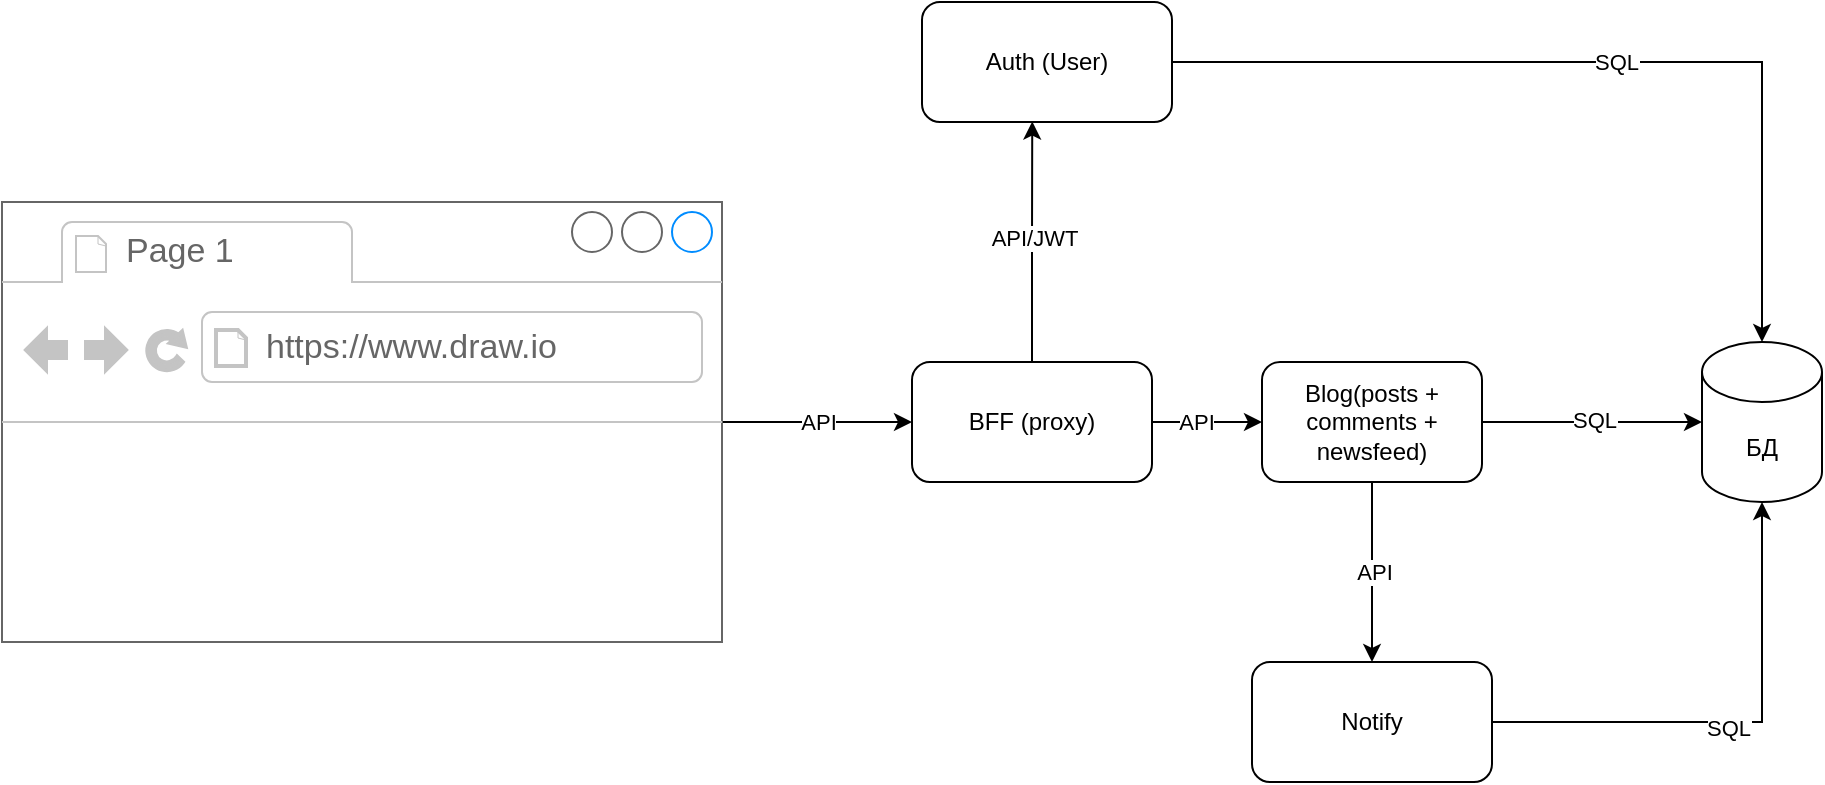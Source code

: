 <mxfile version="20.6.2" type="device"><diagram id="C5RBs43oDa-KdzZeNtuy" name="Page-1"><mxGraphModel dx="1038" dy="575" grid="1" gridSize="10" guides="1" tooltips="1" connect="1" arrows="1" fold="1" page="1" pageScale="1" pageWidth="1654" pageHeight="1169" math="0" shadow="0"><root><mxCell id="WIyWlLk6GJQsqaUBKTNV-0"/><mxCell id="WIyWlLk6GJQsqaUBKTNV-1" parent="WIyWlLk6GJQsqaUBKTNV-0"/><mxCell id="V2e_o_GsJAb4xprj0WYV-9" style="edgeStyle=orthogonalEdgeStyle;rounded=0;orthogonalLoop=1;jettySize=auto;html=1;entryX=0.5;entryY=0;entryDx=0;entryDy=0;entryPerimeter=0;" parent="WIyWlLk6GJQsqaUBKTNV-1" source="0BKTNEgp9_SjkI7uAM9v-0" target="0BKTNEgp9_SjkI7uAM9v-7" edge="1"><mxGeometry relative="1" as="geometry"/></mxCell><mxCell id="V2e_o_GsJAb4xprj0WYV-25" value="SQL" style="edgeLabel;html=1;align=center;verticalAlign=middle;resizable=0;points=[];" parent="V2e_o_GsJAb4xprj0WYV-9" vertex="1" connectable="0"><mxGeometry x="0.021" y="1" relative="1" as="geometry"><mxPoint y="1" as="offset"/></mxGeometry></mxCell><mxCell id="0BKTNEgp9_SjkI7uAM9v-0" value="Auth (User)" style="rounded=1;whiteSpace=wrap;html=1;" parent="WIyWlLk6GJQsqaUBKTNV-1" vertex="1"><mxGeometry x="500" y="130" width="125" height="60" as="geometry"/></mxCell><mxCell id="0BKTNEgp9_SjkI7uAM9v-1" value="Blog(posts + comments + newsfeed)" style="rounded=1;whiteSpace=wrap;html=1;" parent="WIyWlLk6GJQsqaUBKTNV-1" vertex="1"><mxGeometry x="670" y="310" width="110" height="60" as="geometry"/></mxCell><mxCell id="V2e_o_GsJAb4xprj0WYV-26" style="edgeStyle=orthogonalEdgeStyle;rounded=0;orthogonalLoop=1;jettySize=auto;html=1;entryX=0.5;entryY=1;entryDx=0;entryDy=0;entryPerimeter=0;exitX=1;exitY=0.5;exitDx=0;exitDy=0;" parent="WIyWlLk6GJQsqaUBKTNV-1" source="0BKTNEgp9_SjkI7uAM9v-2" target="0BKTNEgp9_SjkI7uAM9v-7" edge="1"><mxGeometry relative="1" as="geometry"/></mxCell><mxCell id="V2e_o_GsJAb4xprj0WYV-27" value="SQL" style="edgeLabel;html=1;align=center;verticalAlign=middle;resizable=0;points=[];" parent="V2e_o_GsJAb4xprj0WYV-26" vertex="1" connectable="0"><mxGeometry x="-0.035" y="-3" relative="1" as="geometry"><mxPoint as="offset"/></mxGeometry></mxCell><mxCell id="0BKTNEgp9_SjkI7uAM9v-2" value="Notify" style="rounded=1;whiteSpace=wrap;html=1;" parent="WIyWlLk6GJQsqaUBKTNV-1" vertex="1"><mxGeometry x="665" y="460" width="120" height="60" as="geometry"/></mxCell><mxCell id="0BKTNEgp9_SjkI7uAM9v-4" value="" style="endArrow=classic;html=1;rounded=0;exitX=0.5;exitY=1;exitDx=0;exitDy=0;entryX=0.5;entryY=0;entryDx=0;entryDy=0;" parent="WIyWlLk6GJQsqaUBKTNV-1" source="0BKTNEgp9_SjkI7uAM9v-1" target="0BKTNEgp9_SjkI7uAM9v-2" edge="1"><mxGeometry width="50" height="50" relative="1" as="geometry"><mxPoint x="390" y="310" as="sourcePoint"/><mxPoint x="440" y="260" as="targetPoint"/></mxGeometry></mxCell><mxCell id="V2e_o_GsJAb4xprj0WYV-28" value="API" style="edgeLabel;html=1;align=center;verticalAlign=middle;resizable=0;points=[];" parent="0BKTNEgp9_SjkI7uAM9v-4" vertex="1" connectable="0"><mxGeometry x="0.003" y="1" relative="1" as="geometry"><mxPoint as="offset"/></mxGeometry></mxCell><mxCell id="0BKTNEgp9_SjkI7uAM9v-7" value="БД" style="shape=cylinder3;whiteSpace=wrap;html=1;boundedLbl=1;backgroundOutline=1;size=15;" parent="WIyWlLk6GJQsqaUBKTNV-1" vertex="1"><mxGeometry x="890" y="300" width="60" height="80" as="geometry"/></mxCell><mxCell id="0BKTNEgp9_SjkI7uAM9v-9" value="" style="endArrow=classic;html=1;rounded=0;entryX=0;entryY=0.5;entryDx=0;entryDy=0;entryPerimeter=0;exitX=1;exitY=0.5;exitDx=0;exitDy=0;" parent="WIyWlLk6GJQsqaUBKTNV-1" source="0BKTNEgp9_SjkI7uAM9v-1" target="0BKTNEgp9_SjkI7uAM9v-7" edge="1"><mxGeometry width="50" height="50" relative="1" as="geometry"><mxPoint x="390" y="310" as="sourcePoint"/><mxPoint x="440" y="260" as="targetPoint"/></mxGeometry></mxCell><mxCell id="V2e_o_GsJAb4xprj0WYV-24" value="SQL" style="edgeLabel;html=1;align=center;verticalAlign=middle;resizable=0;points=[];" parent="0BKTNEgp9_SjkI7uAM9v-9" vertex="1" connectable="0"><mxGeometry x="0.01" y="1" relative="1" as="geometry"><mxPoint as="offset"/></mxGeometry></mxCell><mxCell id="V2e_o_GsJAb4xprj0WYV-29" value="API" style="edgeStyle=orthogonalEdgeStyle;rounded=0;orthogonalLoop=1;jettySize=auto;html=1;entryX=0;entryY=0.5;entryDx=0;entryDy=0;" parent="WIyWlLk6GJQsqaUBKTNV-1" source="V2e_o_GsJAb4xprj0WYV-5" target="V2e_o_GsJAb4xprj0WYV-10" edge="1"><mxGeometry relative="1" as="geometry"/></mxCell><mxCell id="V2e_o_GsJAb4xprj0WYV-5" value="" style="strokeWidth=1;shadow=0;dashed=0;align=center;html=1;shape=mxgraph.mockup.containers.browserWindow;rSize=0;strokeColor=#666666;strokeColor2=#008cff;strokeColor3=#c4c4c4;mainText=,;recursiveResize=0;" parent="WIyWlLk6GJQsqaUBKTNV-1" vertex="1"><mxGeometry x="40" y="230" width="360" height="220" as="geometry"/></mxCell><mxCell id="V2e_o_GsJAb4xprj0WYV-6" value="Page 1" style="strokeWidth=1;shadow=0;dashed=0;align=center;html=1;shape=mxgraph.mockup.containers.anchor;fontSize=17;fontColor=#666666;align=left;" parent="V2e_o_GsJAb4xprj0WYV-5" vertex="1"><mxGeometry x="60" y="12" width="110" height="26" as="geometry"/></mxCell><mxCell id="V2e_o_GsJAb4xprj0WYV-7" value="https://www.draw.io" style="strokeWidth=1;shadow=0;dashed=0;align=center;html=1;shape=mxgraph.mockup.containers.anchor;rSize=0;fontSize=17;fontColor=#666666;align=left;" parent="V2e_o_GsJAb4xprj0WYV-5" vertex="1"><mxGeometry x="130" y="60" width="250" height="26" as="geometry"/></mxCell><mxCell id="V2e_o_GsJAb4xprj0WYV-22" style="edgeStyle=orthogonalEdgeStyle;rounded=0;orthogonalLoop=1;jettySize=auto;html=1;" parent="WIyWlLk6GJQsqaUBKTNV-1" source="V2e_o_GsJAb4xprj0WYV-10" target="0BKTNEgp9_SjkI7uAM9v-1" edge="1"><mxGeometry relative="1" as="geometry"/></mxCell><mxCell id="V2e_o_GsJAb4xprj0WYV-23" value="API" style="edgeLabel;html=1;align=center;verticalAlign=middle;resizable=0;points=[];" parent="V2e_o_GsJAb4xprj0WYV-22" vertex="1" connectable="0"><mxGeometry x="-0.197" relative="1" as="geometry"><mxPoint as="offset"/></mxGeometry></mxCell><mxCell id="V2e_o_GsJAb4xprj0WYV-30" style="edgeStyle=orthogonalEdgeStyle;rounded=0;orthogonalLoop=1;jettySize=auto;html=1;entryX=0.441;entryY=0.996;entryDx=0;entryDy=0;entryPerimeter=0;" parent="WIyWlLk6GJQsqaUBKTNV-1" source="V2e_o_GsJAb4xprj0WYV-10" target="0BKTNEgp9_SjkI7uAM9v-0" edge="1"><mxGeometry relative="1" as="geometry"/></mxCell><mxCell id="V2e_o_GsJAb4xprj0WYV-31" value="API/JWT" style="edgeLabel;html=1;align=center;verticalAlign=middle;resizable=0;points=[];" parent="V2e_o_GsJAb4xprj0WYV-30" vertex="1" connectable="0"><mxGeometry x="0.033" y="-1" relative="1" as="geometry"><mxPoint as="offset"/></mxGeometry></mxCell><mxCell id="V2e_o_GsJAb4xprj0WYV-10" value="BFF (proxy)" style="rounded=1;whiteSpace=wrap;html=1;" parent="WIyWlLk6GJQsqaUBKTNV-1" vertex="1"><mxGeometry x="495" y="310" width="120" height="60" as="geometry"/></mxCell></root></mxGraphModel></diagram></mxfile>
